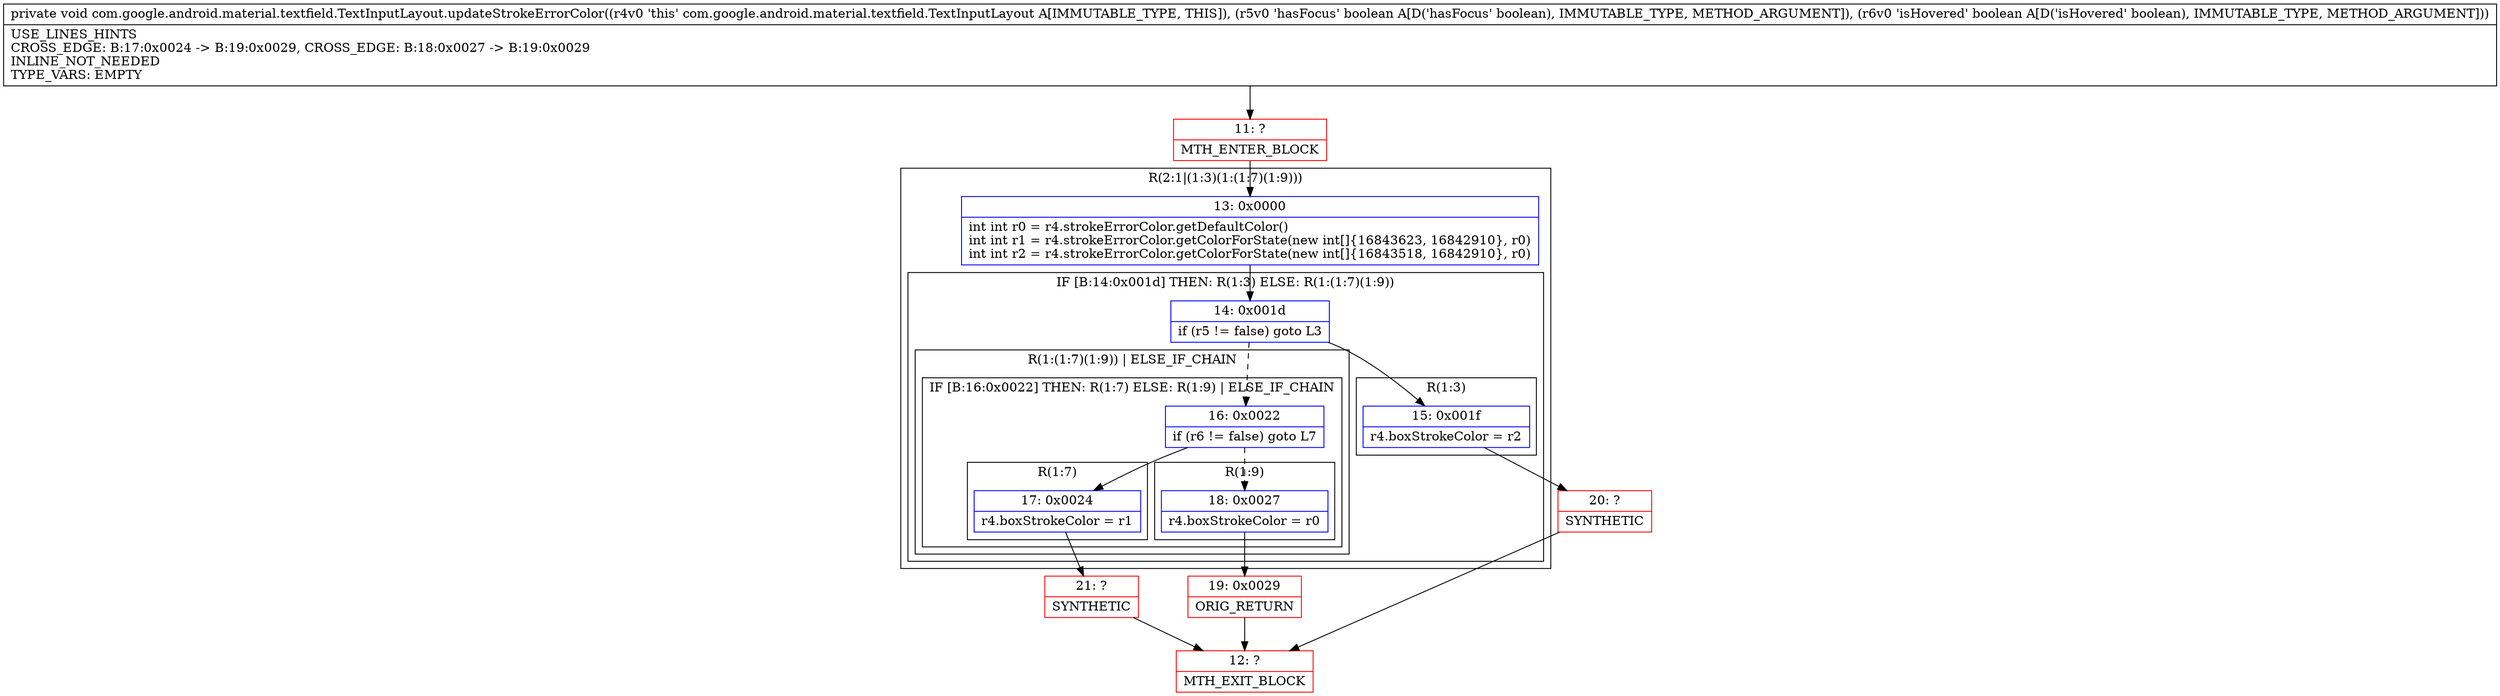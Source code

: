 digraph "CFG forcom.google.android.material.textfield.TextInputLayout.updateStrokeErrorColor(ZZ)V" {
subgraph cluster_Region_976827060 {
label = "R(2:1|(1:3)(1:(1:7)(1:9)))";
node [shape=record,color=blue];
Node_13 [shape=record,label="{13\:\ 0x0000|int int r0 = r4.strokeErrorColor.getDefaultColor()\lint int r1 = r4.strokeErrorColor.getColorForState(new int[]\{16843623, 16842910\}, r0)\lint int r2 = r4.strokeErrorColor.getColorForState(new int[]\{16843518, 16842910\}, r0)\l}"];
subgraph cluster_IfRegion_25590115 {
label = "IF [B:14:0x001d] THEN: R(1:3) ELSE: R(1:(1:7)(1:9))";
node [shape=record,color=blue];
Node_14 [shape=record,label="{14\:\ 0x001d|if (r5 != false) goto L3\l}"];
subgraph cluster_Region_934673325 {
label = "R(1:3)";
node [shape=record,color=blue];
Node_15 [shape=record,label="{15\:\ 0x001f|r4.boxStrokeColor = r2\l}"];
}
subgraph cluster_Region_2132424011 {
label = "R(1:(1:7)(1:9)) | ELSE_IF_CHAIN\l";
node [shape=record,color=blue];
subgraph cluster_IfRegion_673976785 {
label = "IF [B:16:0x0022] THEN: R(1:7) ELSE: R(1:9) | ELSE_IF_CHAIN\l";
node [shape=record,color=blue];
Node_16 [shape=record,label="{16\:\ 0x0022|if (r6 != false) goto L7\l}"];
subgraph cluster_Region_1594571994 {
label = "R(1:7)";
node [shape=record,color=blue];
Node_17 [shape=record,label="{17\:\ 0x0024|r4.boxStrokeColor = r1\l}"];
}
subgraph cluster_Region_1667944942 {
label = "R(1:9)";
node [shape=record,color=blue];
Node_18 [shape=record,label="{18\:\ 0x0027|r4.boxStrokeColor = r0\l}"];
}
}
}
}
}
Node_11 [shape=record,color=red,label="{11\:\ ?|MTH_ENTER_BLOCK\l}"];
Node_20 [shape=record,color=red,label="{20\:\ ?|SYNTHETIC\l}"];
Node_12 [shape=record,color=red,label="{12\:\ ?|MTH_EXIT_BLOCK\l}"];
Node_21 [shape=record,color=red,label="{21\:\ ?|SYNTHETIC\l}"];
Node_19 [shape=record,color=red,label="{19\:\ 0x0029|ORIG_RETURN\l}"];
MethodNode[shape=record,label="{private void com.google.android.material.textfield.TextInputLayout.updateStrokeErrorColor((r4v0 'this' com.google.android.material.textfield.TextInputLayout A[IMMUTABLE_TYPE, THIS]), (r5v0 'hasFocus' boolean A[D('hasFocus' boolean), IMMUTABLE_TYPE, METHOD_ARGUMENT]), (r6v0 'isHovered' boolean A[D('isHovered' boolean), IMMUTABLE_TYPE, METHOD_ARGUMENT]))  | USE_LINES_HINTS\lCROSS_EDGE: B:17:0x0024 \-\> B:19:0x0029, CROSS_EDGE: B:18:0x0027 \-\> B:19:0x0029\lINLINE_NOT_NEEDED\lTYPE_VARS: EMPTY\l}"];
MethodNode -> Node_11;Node_13 -> Node_14;
Node_14 -> Node_15;
Node_14 -> Node_16[style=dashed];
Node_15 -> Node_20;
Node_16 -> Node_17;
Node_16 -> Node_18[style=dashed];
Node_17 -> Node_21;
Node_18 -> Node_19;
Node_11 -> Node_13;
Node_20 -> Node_12;
Node_21 -> Node_12;
Node_19 -> Node_12;
}

